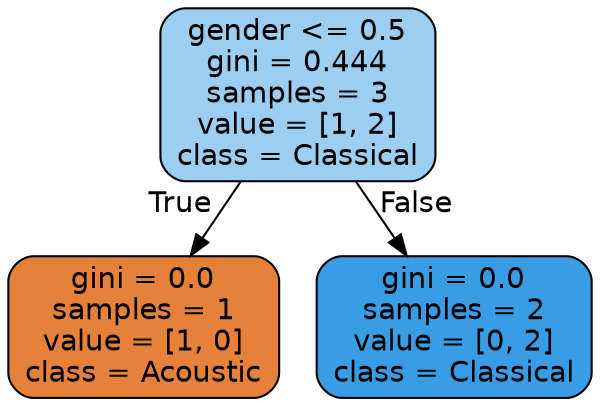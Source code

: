 digraph Tree {
node [shape=box, style="filled, rounded", color="black", fontname=helvetica] ;
edge [fontname=helvetica] ;
0 [label="gender <= 0.5\ngini = 0.444\nsamples = 3\nvalue = [1, 2]\nclass = Classical", fillcolor="#9ccef2"] ;
1 [label="gini = 0.0\nsamples = 1\nvalue = [1, 0]\nclass = Acoustic", fillcolor="#e58139"] ;
0 -> 1 [labeldistance=2.5, labelangle=45, headlabel="True"] ;
2 [label="gini = 0.0\nsamples = 2\nvalue = [0, 2]\nclass = Classical", fillcolor="#399de5"] ;
0 -> 2 [labeldistance=2.5, labelangle=-45, headlabel="False"] ;
}